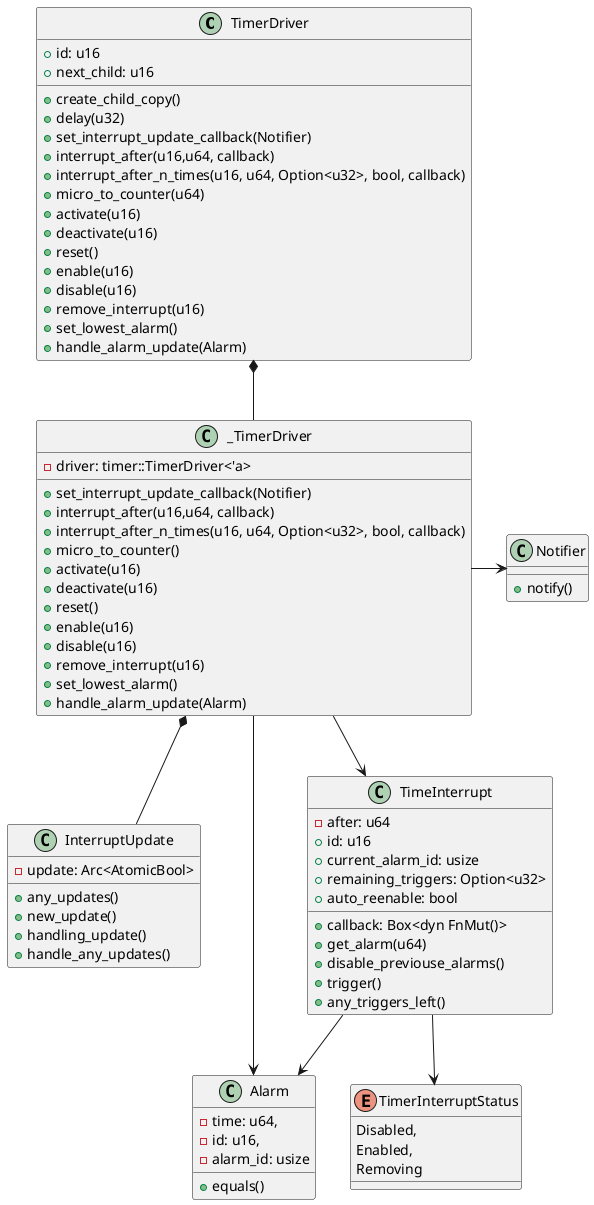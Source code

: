 @startuml Timer Driver

class TimerDriver{
    +id: u16
    +next_child: u16
    +create_child_copy()
    +delay(u32)
    +set_interrupt_update_callback(Notifier)
    +interrupt_after(u16,u64, callback)
    +interrupt_after_n_times(u16, u64, Option<u32>, bool, callback)
    +micro_to_counter(u64)
    +activate(u16)
    +deactivate(u16)
    +reset()
    +enable(u16)
    +disable(u16)
    +remove_interrupt(u16)
    +set_lowest_alarm()
    +handle_alarm_update(Alarm)
}

class _TimerDriver{
    -driver: timer::TimerDriver<'a>
    +set_interrupt_update_callback(Notifier)
    +interrupt_after(u16,u64, callback)
    +interrupt_after_n_times(u16, u64, Option<u32>, bool, callback)
    +micro_to_counter()
    +activate(u16)
    +deactivate(u16)
    +reset()
    +enable(u16)
    +disable(u16)
    +remove_interrupt(u16)
    +set_lowest_alarm()
    +handle_alarm_update(Alarm)
}

class InterruptUpdate{
    -update: Arc<AtomicBool>
    +any_updates()
    +new_update()
    +handling_update()
    +handle_any_updates()
}

class TimeInterrupt{
    -after: u64
    +id: u16
    +current_alarm_id: usize
    +remaining_triggers: Option<u32>
    +auto_reenable: bool
    +callback: Box<dyn FnMut()>
    +get_alarm(u64)
    +disable_previouse_alarms()
    +trigger()
    +any_triggers_left()
}

class Alarm{
    -time: u64,
    -id: u16,
    -alarm_id: usize
    +equals()
}

class Notifier{
    + notify()
}

enum TimerInterruptStatus{
    Disabled,
    Enabled,
    Removing
}

TimerDriver *-- _TimerDriver
_TimerDriver *-- InterruptUpdate
_TimerDriver --> TimeInterrupt
_TimerDriver --> Alarm
TimeInterrupt --> Alarm
TimeInterrupt --> TimerInterruptStatus
_TimerDriver -> Notifier

@enduml